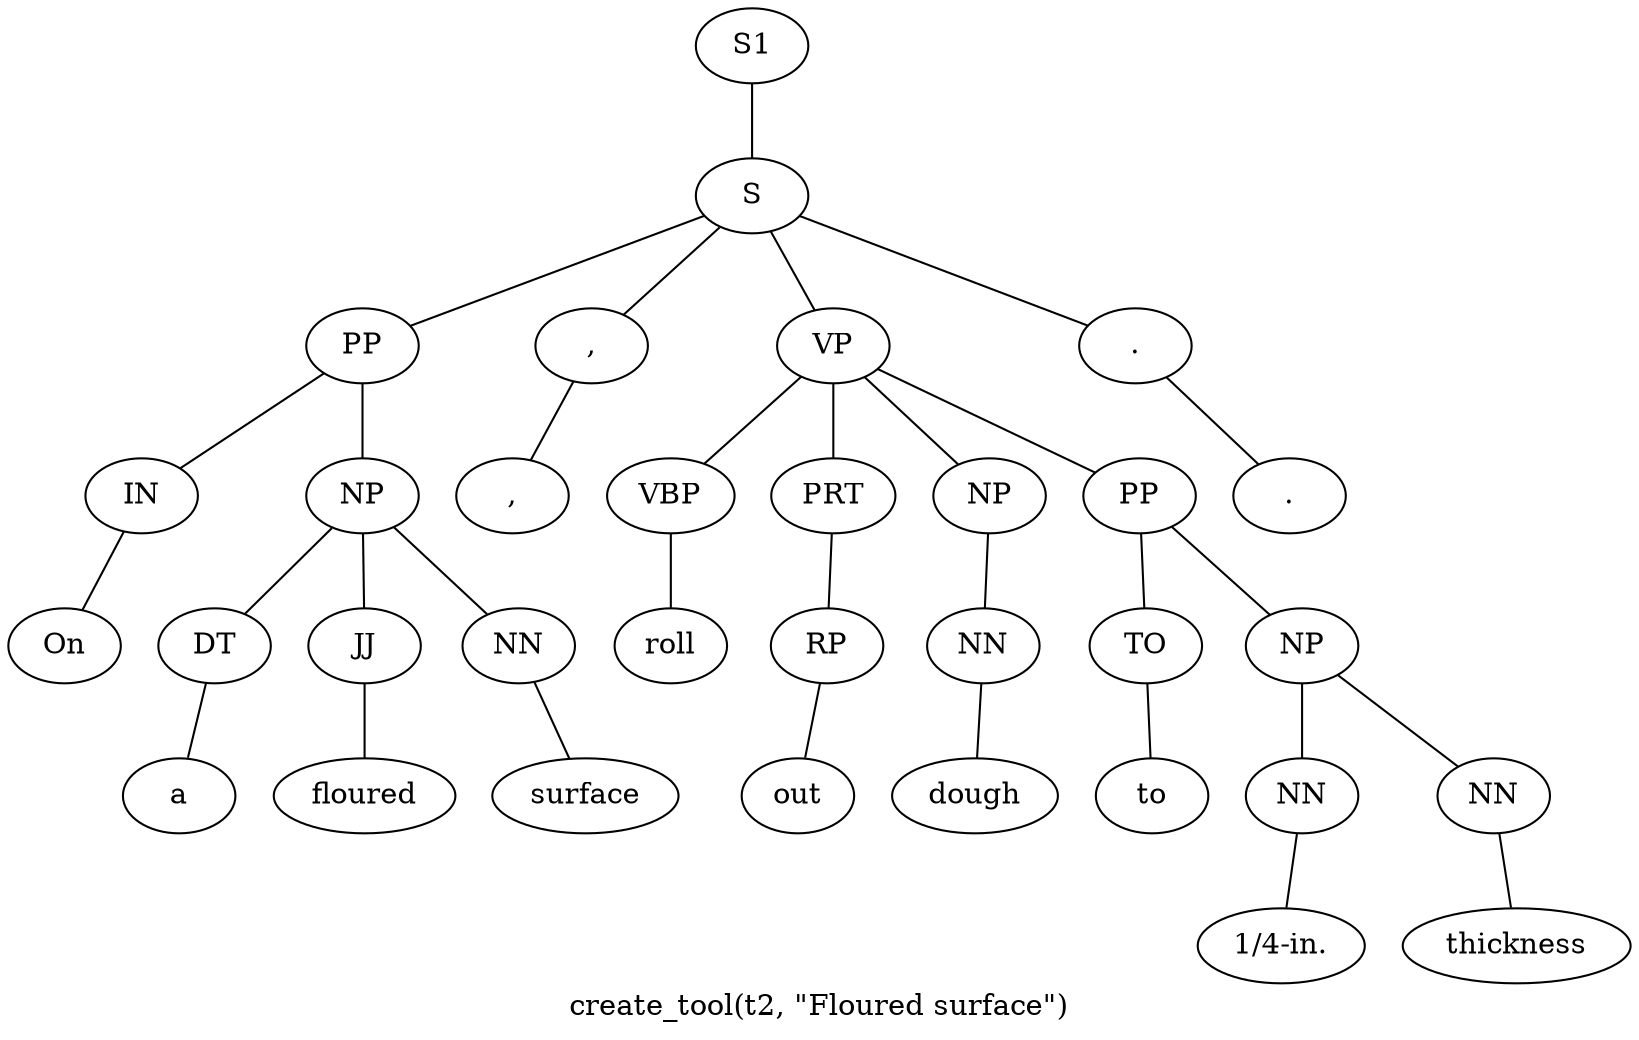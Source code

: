 graph SyntaxGraph {
	label = "create_tool(t2, \"Floured surface\")";
	Node0 [label="S1"];
	Node1 [label="S"];
	Node2 [label="PP"];
	Node3 [label="IN"];
	Node4 [label="On"];
	Node5 [label="NP"];
	Node6 [label="DT"];
	Node7 [label="a"];
	Node8 [label="JJ"];
	Node9 [label="floured"];
	Node10 [label="NN"];
	Node11 [label="surface"];
	Node12 [label=","];
	Node13 [label=","];
	Node14 [label="VP"];
	Node15 [label="VBP"];
	Node16 [label="roll"];
	Node17 [label="PRT"];
	Node18 [label="RP"];
	Node19 [label="out"];
	Node20 [label="NP"];
	Node21 [label="NN"];
	Node22 [label="dough"];
	Node23 [label="PP"];
	Node24 [label="TO"];
	Node25 [label="to"];
	Node26 [label="NP"];
	Node27 [label="NN"];
	Node28 [label="1/4-in."];
	Node29 [label="NN"];
	Node30 [label="thickness"];
	Node31 [label="."];
	Node32 [label="."];

	Node0 -- Node1;
	Node1 -- Node2;
	Node1 -- Node12;
	Node1 -- Node14;
	Node1 -- Node31;
	Node2 -- Node3;
	Node2 -- Node5;
	Node3 -- Node4;
	Node5 -- Node6;
	Node5 -- Node8;
	Node5 -- Node10;
	Node6 -- Node7;
	Node8 -- Node9;
	Node10 -- Node11;
	Node12 -- Node13;
	Node14 -- Node15;
	Node14 -- Node17;
	Node14 -- Node20;
	Node14 -- Node23;
	Node15 -- Node16;
	Node17 -- Node18;
	Node18 -- Node19;
	Node20 -- Node21;
	Node21 -- Node22;
	Node23 -- Node24;
	Node23 -- Node26;
	Node24 -- Node25;
	Node26 -- Node27;
	Node26 -- Node29;
	Node27 -- Node28;
	Node29 -- Node30;
	Node31 -- Node32;
}